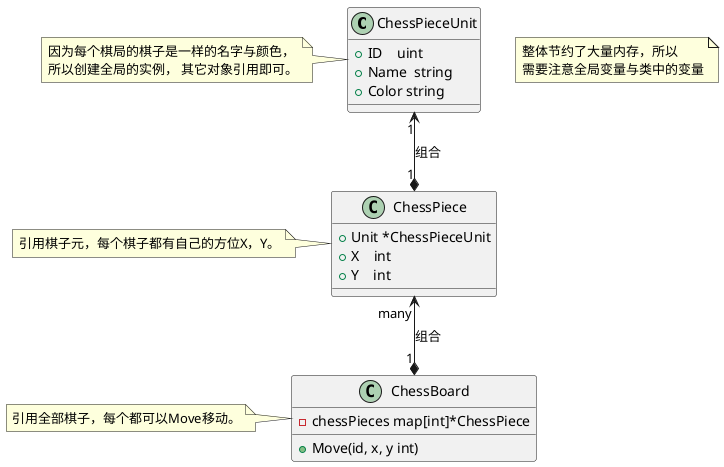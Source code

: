 @startuml proxy

ChessPieceUnit "1" <--* "1" ChessPiece : 组合
ChessPiece "many" <--* "1" ChessBoard : 组合

class ChessPieceUnit {
    +ID    uint
	+Name  string
	+Color string
}

class ChessPiece {
	+Unit *ChessPieceUnit
	+X    int
	+Y    int
}

class ChessBoard  {
	-chessPieces map[int]*ChessPiece
    +Move(id, x, y int)
}

note left of ChessPieceUnit: 因为每个棋局的棋子是一样的名字与颜色，\n所以创建全局的实例， 其它对象引用即可。
note left of ChessPiece: 引用棋子元，每个棋子都有自己的方位X，Y。
note left of ChessBoard: 引用全部棋子，每个都可以Move移动。

note "整体节约了大量内存，所以\n需要注意全局变量与类中的变量" as N1
@enduml
